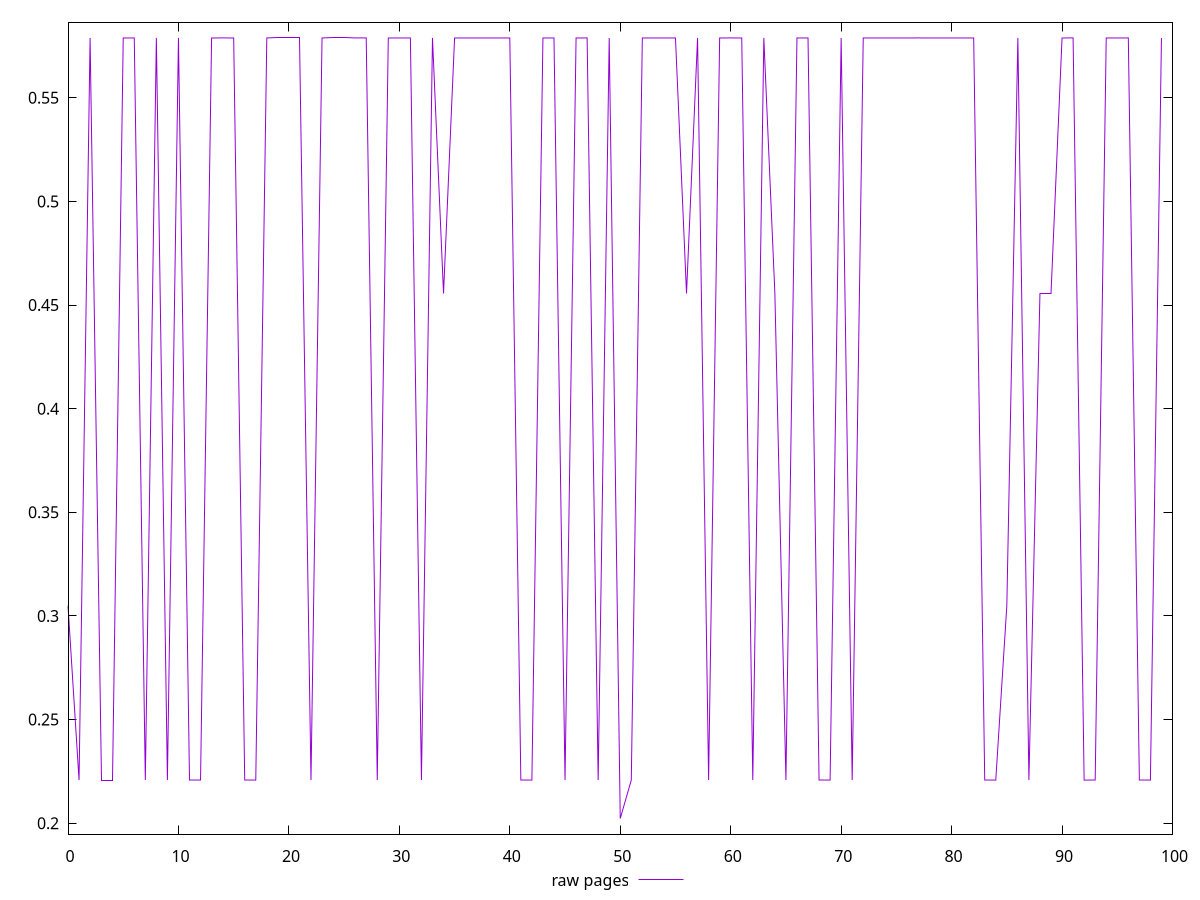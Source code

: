 $_rawPages <<EOF
0.30492057545979817
0.2208050365447998
0.5788833124372694
0.22080134730868867
0.22080134730868867
0.5788956822289361
0.5788870016733805
0.2208286910586887
0.5788951396942139
0.22080134730868867
0.5788894973331027
0.2208226146697998
0.22081935946146647
0.5788922100067139
0.5789169495900472
0.5788870016733805
0.220816321267022
0.22080134730868867
0.5788956822289361
0.5788894973331027
0.5788894973331027
0.5788894973331027
0.2208040599822998
0.5788922100067139
0.5788870016733805
0.5788860251108805
0.5789078350067138
0.5789176006317138
0.22080134730868867
0.5788983949025472
0.5788894973331027
0.5789044712914361
0.22079787508646645
0.5788956822289361
0.45557689052157935
0.5788922100067139
0.5788894973331027
0.5789052308400472
0.5788982863956027
0.5788922100067139
0.5788894973331027
0.22081317456563312
0.22080134730868867
0.5789013245900472
0.5788922100067139
0.22081317456563312
0.5788921014997694
0.5789106561872694
0.22080134730868867
0.5788870016733805
0.20224875195821124
0.220807532204522
0.5788921014997694
0.5789013245900472
0.5788894973331027
0.5789013245900472
0.45558676465352377
0.5788894973331027
0.22081317456563312
0.5789013245900472
0.5789075094858805
0.5788870016733805
0.22081317456563312
0.5788931865692138
0.4555830754174126
0.2208189254336887
0.5788894973331027
0.5789013245900472
0.22081935946146647
0.22079885164896645
0.5788798402150472
0.22080134730868867
0.5789013245900472
0.5788922100067139
0.5788870016733805
0.5789013245900472
0.5788833124372694
0.5789107646942139
0.5788894973331027
0.5788808167775472
0.5788894973331027
0.5788931865692138
0.5788894973331027
0.22081317456563312
0.22080134730868867
0.30492057545979817
0.5788951396942139
0.22081122144063314
0.455589260313246
0.45559544520907935
0.5788956822289361
0.5789194452497695
0.22080134730868867
0.22080698966979978
0.5788894973331027
0.5788956822289361
0.5789075094858805
0.22081371710035536
0.22080134730868867
0.5788870016733805
EOF
set key outside below
set terminal pngcairo
set output "report_00006_2020-11-02T20-21-41.718Z/cumulative-layout-shift/pages//raw.png"
set yrange [0.19471533809238006:0.5864528591156006]
plot $_rawPages title "raw pages" with line ,
